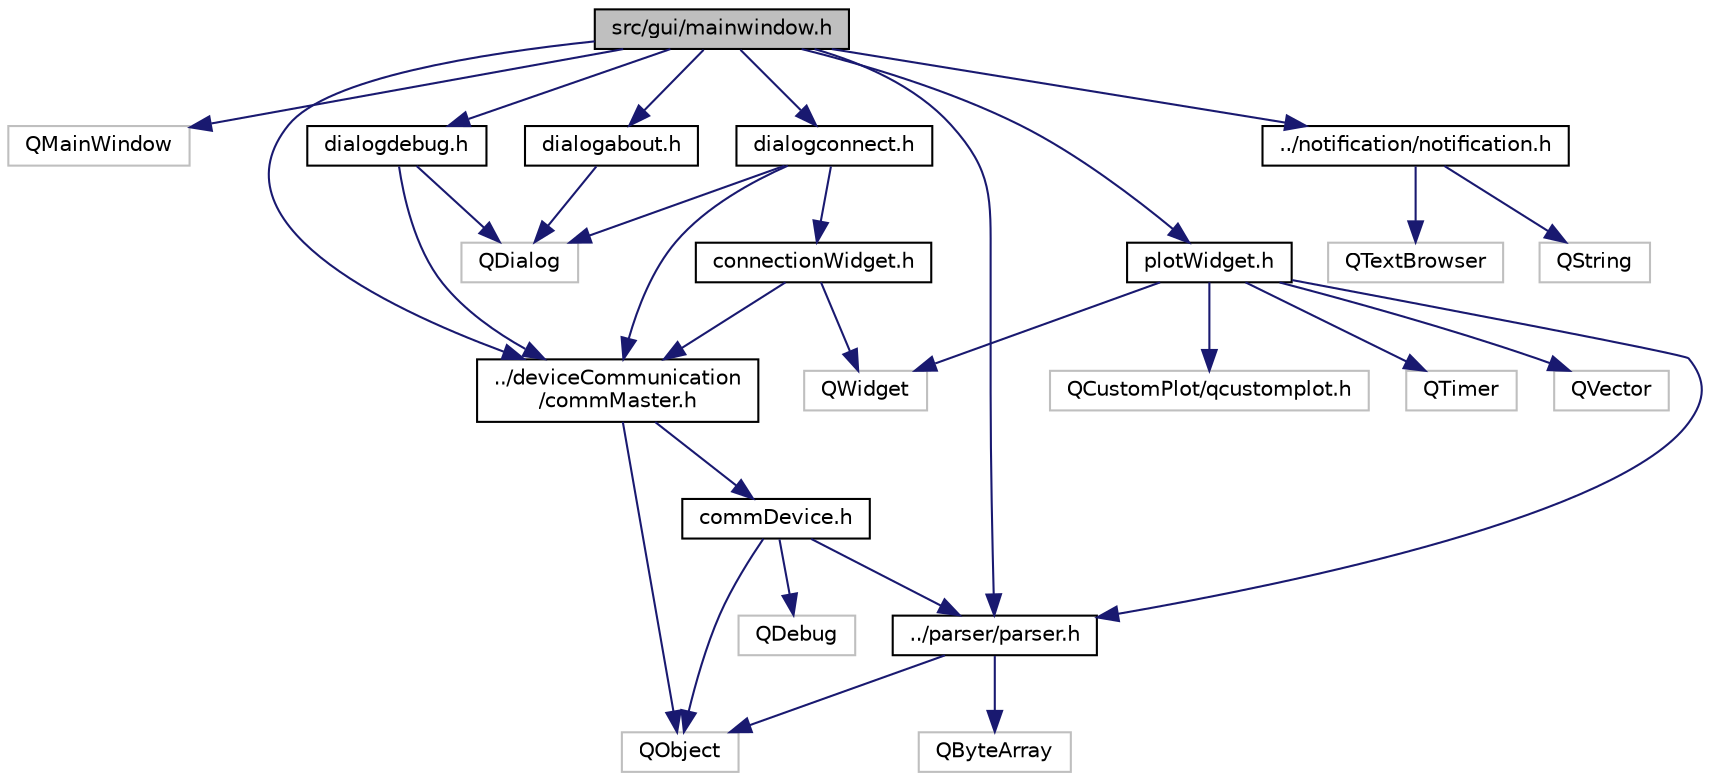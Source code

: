 digraph "src/gui/mainwindow.h"
{
 // LATEX_PDF_SIZE
  edge [fontname="Helvetica",fontsize="10",labelfontname="Helvetica",labelfontsize="10"];
  node [fontname="Helvetica",fontsize="10",shape=record];
  Node1 [label="src/gui/mainwindow.h",height=0.2,width=0.4,color="black", fillcolor="grey75", style="filled", fontcolor="black",tooltip="Mainwindow for the project linescaleGUI."];
  Node1 -> Node2 [color="midnightblue",fontsize="10",style="solid",fontname="Helvetica"];
  Node2 [label="QMainWindow",height=0.2,width=0.4,color="grey75", fillcolor="white", style="filled",tooltip=" "];
  Node1 -> Node3 [color="midnightblue",fontsize="10",style="solid",fontname="Helvetica"];
  Node3 [label="../deviceCommunication\l/commMaster.h",height=0.2,width=0.4,color="black", fillcolor="white", style="filled",URL="$comm_master_8h.html",tooltip="This file contains the class to control all connected devices."];
  Node3 -> Node4 [color="midnightblue",fontsize="10",style="solid",fontname="Helvetica"];
  Node4 [label="QObject",height=0.2,width=0.4,color="grey75", fillcolor="white", style="filled",tooltip=" "];
  Node3 -> Node5 [color="midnightblue",fontsize="10",style="solid",fontname="Helvetica"];
  Node5 [label="commDevice.h",height=0.2,width=0.4,color="black", fillcolor="white", style="filled",URL="$comm_device_8h.html",tooltip="Abstract base class for each type of connection."];
  Node5 -> Node6 [color="midnightblue",fontsize="10",style="solid",fontname="Helvetica"];
  Node6 [label="QDebug",height=0.2,width=0.4,color="grey75", fillcolor="white", style="filled",tooltip=" "];
  Node5 -> Node4 [color="midnightblue",fontsize="10",style="solid",fontname="Helvetica"];
  Node5 -> Node7 [color="midnightblue",fontsize="10",style="solid",fontname="Helvetica"];
  Node7 [label="../parser/parser.h",height=0.2,width=0.4,color="black", fillcolor="white", style="filled",URL="$parser_8h.html",tooltip="Parses the line scale communication protocol."];
  Node7 -> Node8 [color="midnightblue",fontsize="10",style="solid",fontname="Helvetica"];
  Node8 [label="QByteArray",height=0.2,width=0.4,color="grey75", fillcolor="white", style="filled",tooltip=" "];
  Node7 -> Node4 [color="midnightblue",fontsize="10",style="solid",fontname="Helvetica"];
  Node1 -> Node9 [color="midnightblue",fontsize="10",style="solid",fontname="Helvetica"];
  Node9 [label="../notification/notification.h",height=0.2,width=0.4,color="black", fillcolor="white", style="filled",URL="$notification_8h.html",tooltip="Notification class declaration."];
  Node9 -> Node10 [color="midnightblue",fontsize="10",style="solid",fontname="Helvetica"];
  Node10 [label="QString",height=0.2,width=0.4,color="grey75", fillcolor="white", style="filled",tooltip=" "];
  Node9 -> Node11 [color="midnightblue",fontsize="10",style="solid",fontname="Helvetica"];
  Node11 [label="QTextBrowser",height=0.2,width=0.4,color="grey75", fillcolor="white", style="filled",tooltip=" "];
  Node1 -> Node7 [color="midnightblue",fontsize="10",style="solid",fontname="Helvetica"];
  Node1 -> Node12 [color="midnightblue",fontsize="10",style="solid",fontname="Helvetica"];
  Node12 [label="dialogabout.h",height=0.2,width=0.4,color="black", fillcolor="white", style="filled",URL="$dialogabout_8h.html",tooltip="Dialog to display version info."];
  Node12 -> Node13 [color="midnightblue",fontsize="10",style="solid",fontname="Helvetica"];
  Node13 [label="QDialog",height=0.2,width=0.4,color="grey75", fillcolor="white", style="filled",tooltip=" "];
  Node1 -> Node14 [color="midnightblue",fontsize="10",style="solid",fontname="Helvetica"];
  Node14 [label="dialogconnect.h",height=0.2,width=0.4,color="black", fillcolor="white", style="filled",URL="$dialogconnect_8h.html",tooltip="DialogConnect class declaration."];
  Node14 -> Node13 [color="midnightblue",fontsize="10",style="solid",fontname="Helvetica"];
  Node14 -> Node3 [color="midnightblue",fontsize="10",style="solid",fontname="Helvetica"];
  Node14 -> Node15 [color="midnightblue",fontsize="10",style="solid",fontname="Helvetica"];
  Node15 [label="connectionWidget.h",height=0.2,width=0.4,color="black", fillcolor="white", style="filled",URL="$connection_widget_8h.html",tooltip="Widget to display the informations about one connection."];
  Node15 -> Node16 [color="midnightblue",fontsize="10",style="solid",fontname="Helvetica"];
  Node16 [label="QWidget",height=0.2,width=0.4,color="grey75", fillcolor="white", style="filled",tooltip=" "];
  Node15 -> Node3 [color="midnightblue",fontsize="10",style="solid",fontname="Helvetica"];
  Node1 -> Node17 [color="midnightblue",fontsize="10",style="solid",fontname="Helvetica"];
  Node17 [label="dialogdebug.h",height=0.2,width=0.4,color="black", fillcolor="white", style="filled",URL="$dialogdebug_8h.html",tooltip="Dialog to show all available commands."];
  Node17 -> Node13 [color="midnightblue",fontsize="10",style="solid",fontname="Helvetica"];
  Node17 -> Node3 [color="midnightblue",fontsize="10",style="solid",fontname="Helvetica"];
  Node1 -> Node18 [color="midnightblue",fontsize="10",style="solid",fontname="Helvetica"];
  Node18 [label="plotWidget.h",height=0.2,width=0.4,color="black", fillcolor="white", style="filled",URL="$plot_widget_8h.html",tooltip="Plotting functionality based on QCustomPlot."];
  Node18 -> Node19 [color="midnightblue",fontsize="10",style="solid",fontname="Helvetica"];
  Node19 [label="QCustomPlot/qcustomplot.h",height=0.2,width=0.4,color="grey75", fillcolor="white", style="filled",tooltip=" "];
  Node18 -> Node20 [color="midnightblue",fontsize="10",style="solid",fontname="Helvetica"];
  Node20 [label="QTimer",height=0.2,width=0.4,color="grey75", fillcolor="white", style="filled",tooltip=" "];
  Node18 -> Node21 [color="midnightblue",fontsize="10",style="solid",fontname="Helvetica"];
  Node21 [label="QVector",height=0.2,width=0.4,color="grey75", fillcolor="white", style="filled",tooltip=" "];
  Node18 -> Node16 [color="midnightblue",fontsize="10",style="solid",fontname="Helvetica"];
  Node18 -> Node7 [color="midnightblue",fontsize="10",style="solid",fontname="Helvetica"];
}
